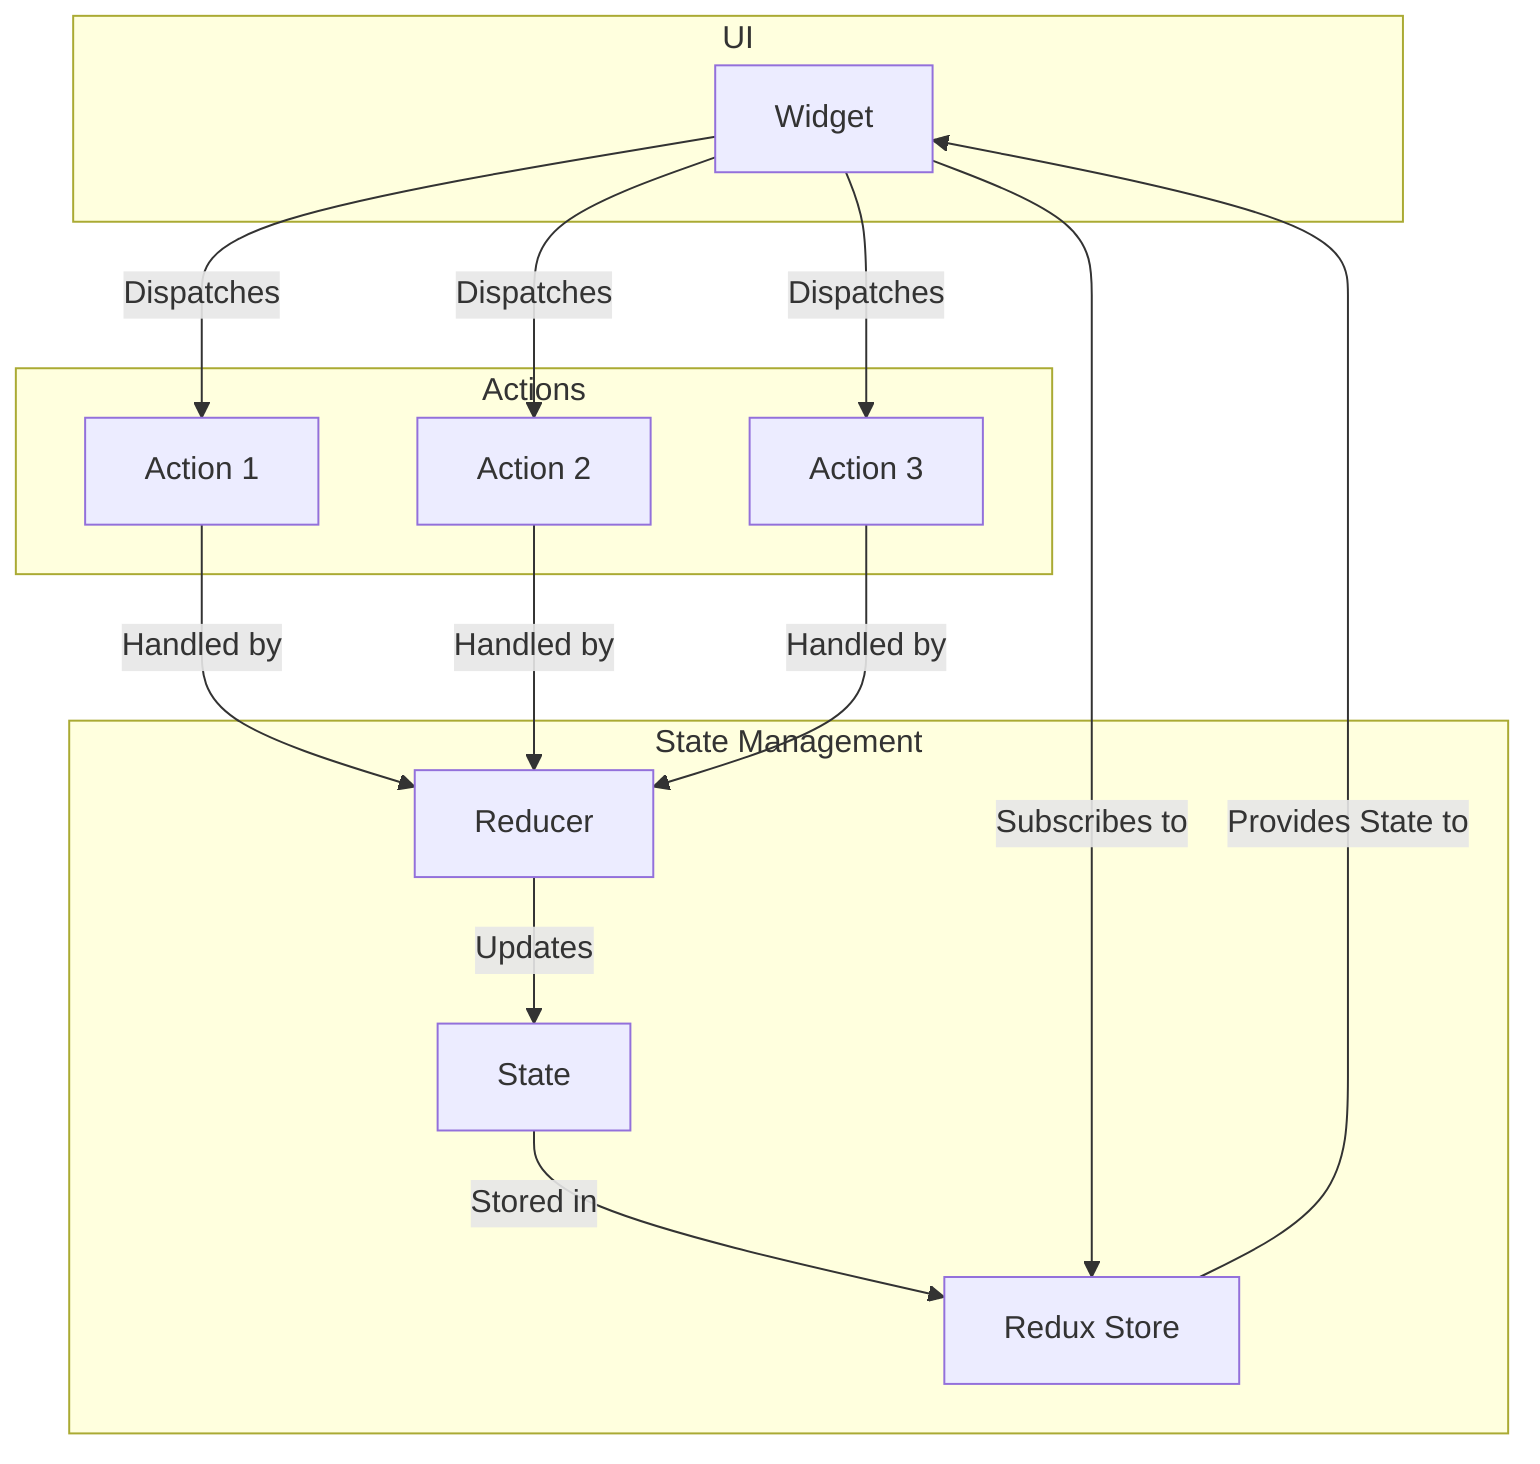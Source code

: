graph TD
    subgraph UI
        A[Widget]
    end
    
    subgraph State Management
        B[Redux Store]
        C[State]
        D[Reducer]
    end

    subgraph Actions
        E[Action 1]
        F[Action 2]
        G[Action 3]
    end

    A -->|Dispatches| E
    A -->|Dispatches| F
    A -->|Dispatches| G

    E -->|Handled by| D
    F -->|Handled by| D
    G -->|Handled by| D

    D -->|Updates| C
    C -->|Stored in| B
    B -->|Provides State to| A

    A -->|Subscribes to| B